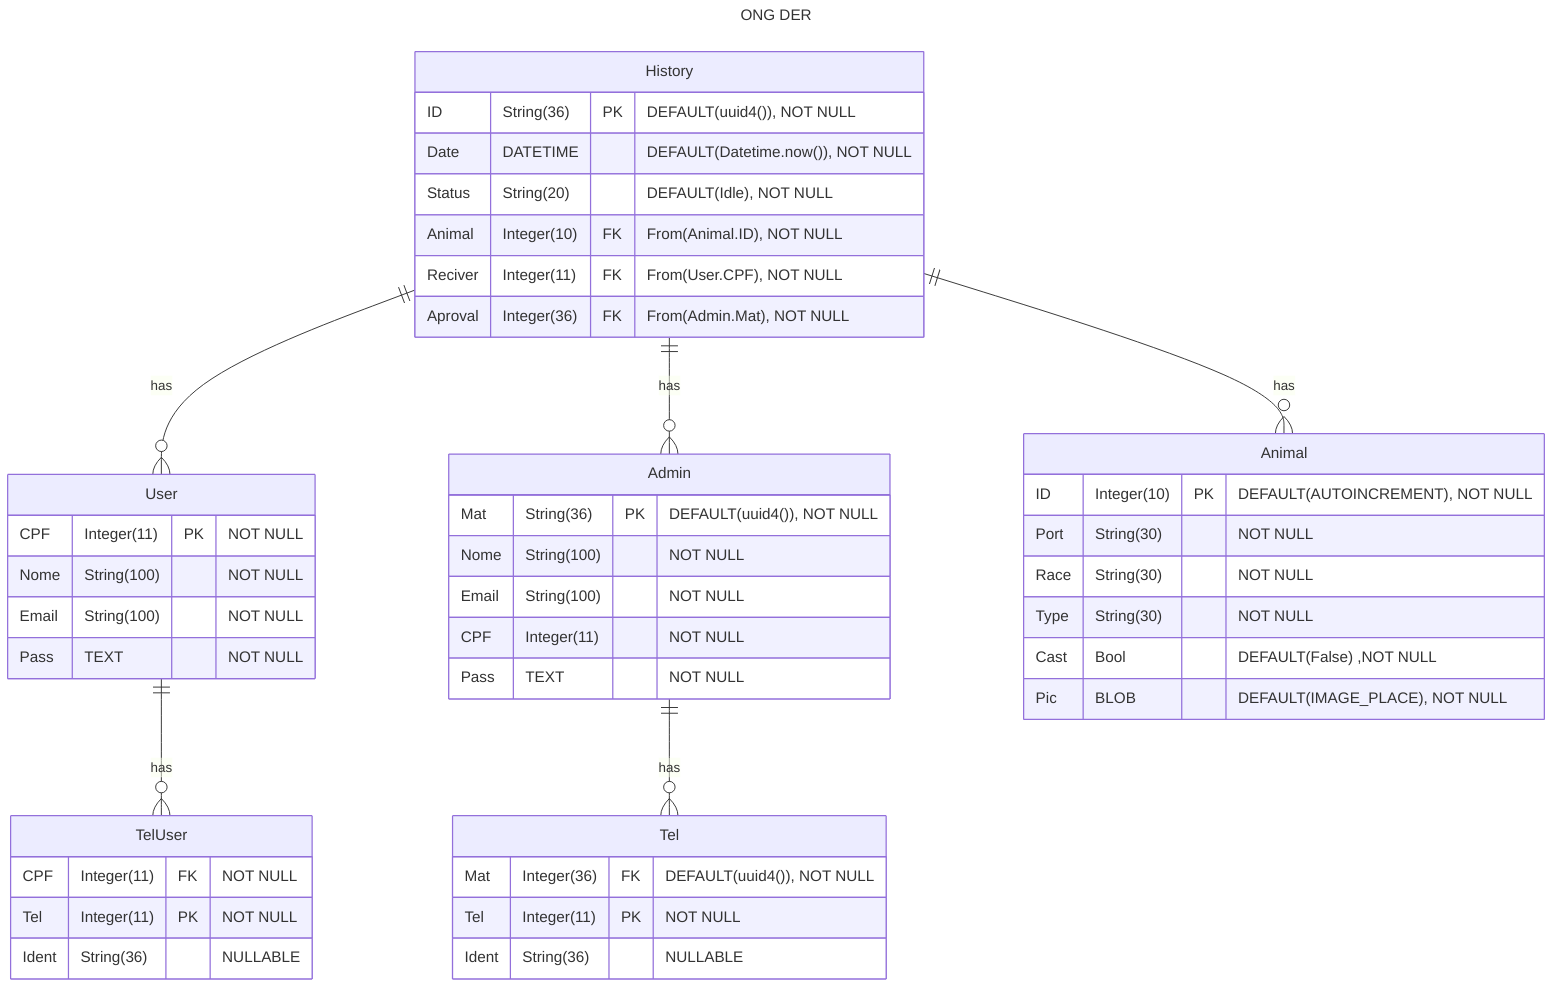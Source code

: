 ---
title: ONG DER
---
erDiagram
User{
    CPF Integer(11) PK "NOT NULL" 
    Nome String(100) "NOT NULL"
    Email String(100) "NOT NULL"
    Pass TEXT "NOT NULL"
}

TelUser{
    CPF Integer(11) FK "NOT NULL"
    Tel Integer(11) PK "NOT NULL"
    Ident String(36) "NULLABLE"
}

Admin{
    Mat String(36) PK "DEFAULT(uuid4()), NOT NULL"
    Nome String(100) "NOT NULL"
    Email String(100) "NOT NULL"
    CPF Integer(11) "NOT NULL"
    Pass TEXT "NOT NULL"
}

Tel{
    Mat Integer(36) FK "DEFAULT(uuid4()), NOT NULL"
    Tel Integer(11) PK "NOT NULL"
    Ident String(36) "NULLABLE"
}

Animal{
    ID Integer(10) PK "DEFAULT(AUTOINCREMENT), NOT NULL"
    Port String(30) "NOT NULL"
    Race String(30) "NOT NULL"
    Type String(30) "NOT NULL"
    Cast Bool "DEFAULT(False) ,NOT NULL"
    Pic BLOB "DEFAULT(IMAGE_PLACE), NOT NULL"
}

History{
    ID String(36) PK "DEFAULT(uuid4()), NOT NULL"
    Date DATETIME "DEFAULT(Datetime.now()), NOT NULL"
    Status String(20) "DEFAULT(Idle), NOT NULL"
    Animal Integer(10) FK "From(Animal.ID), NOT NULL"
    Reciver Integer(11) FK "From(User.CPF), NOT NULL"
    Aproval Integer(36) FK "From(Admin.Mat), NOT NULL"
}

User ||--o{ TelUser : "has"
Admin ||--o{ Tel : "has"
History ||--o{ Animal : "has"
History ||--o{ User : "has"
History ||--o{ Admin : "has"
